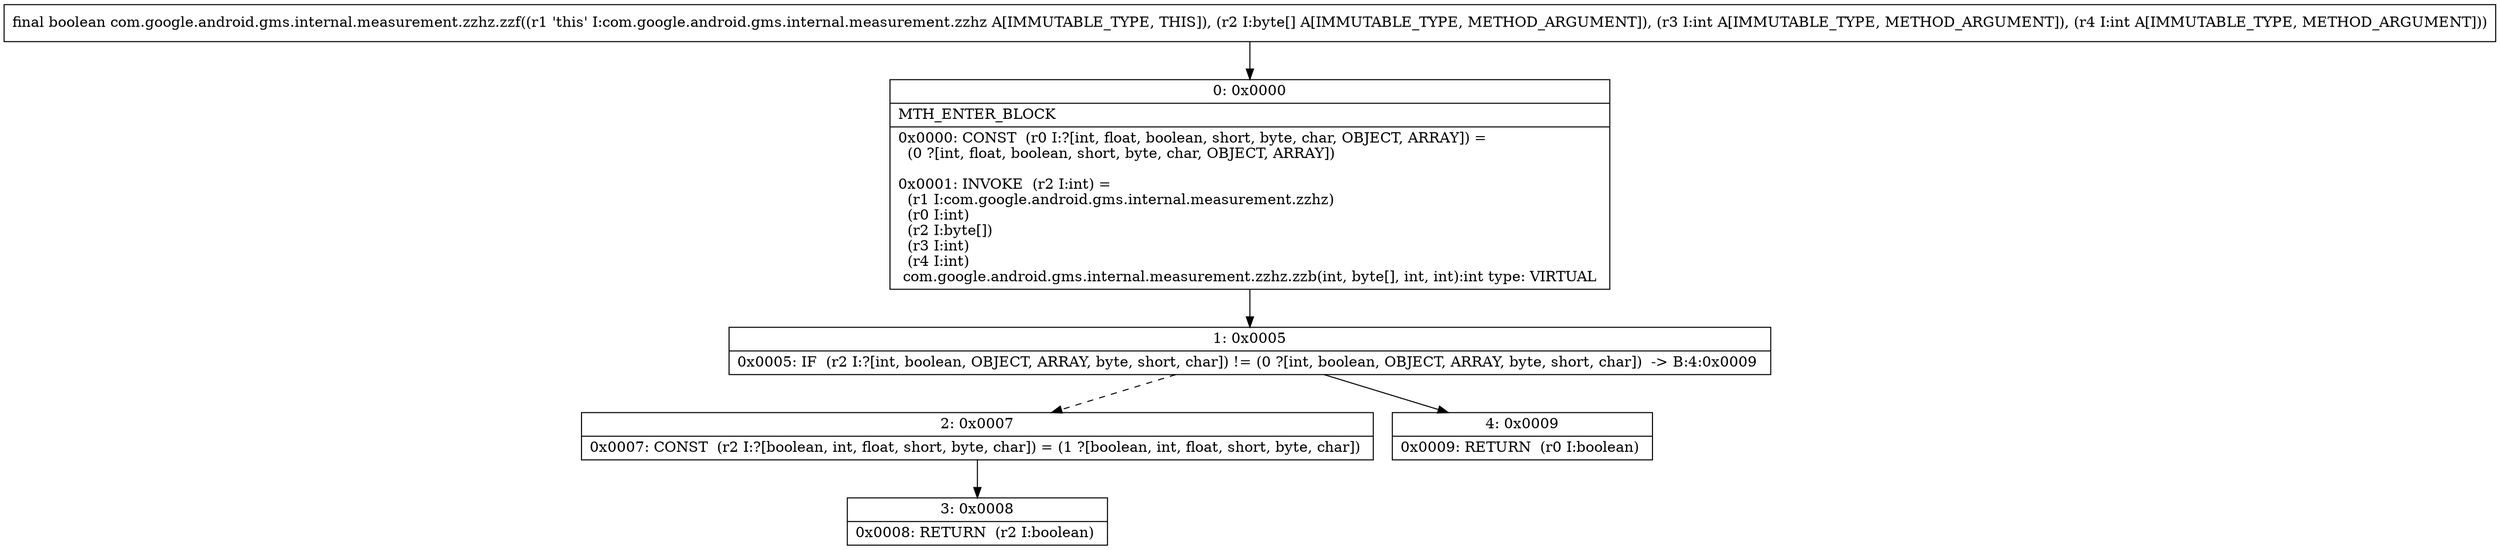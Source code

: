 digraph "CFG forcom.google.android.gms.internal.measurement.zzhz.zzf([BII)Z" {
Node_0 [shape=record,label="{0\:\ 0x0000|MTH_ENTER_BLOCK\l|0x0000: CONST  (r0 I:?[int, float, boolean, short, byte, char, OBJECT, ARRAY]) = \l  (0 ?[int, float, boolean, short, byte, char, OBJECT, ARRAY])\l \l0x0001: INVOKE  (r2 I:int) = \l  (r1 I:com.google.android.gms.internal.measurement.zzhz)\l  (r0 I:int)\l  (r2 I:byte[])\l  (r3 I:int)\l  (r4 I:int)\l com.google.android.gms.internal.measurement.zzhz.zzb(int, byte[], int, int):int type: VIRTUAL \l}"];
Node_1 [shape=record,label="{1\:\ 0x0005|0x0005: IF  (r2 I:?[int, boolean, OBJECT, ARRAY, byte, short, char]) != (0 ?[int, boolean, OBJECT, ARRAY, byte, short, char])  \-\> B:4:0x0009 \l}"];
Node_2 [shape=record,label="{2\:\ 0x0007|0x0007: CONST  (r2 I:?[boolean, int, float, short, byte, char]) = (1 ?[boolean, int, float, short, byte, char]) \l}"];
Node_3 [shape=record,label="{3\:\ 0x0008|0x0008: RETURN  (r2 I:boolean) \l}"];
Node_4 [shape=record,label="{4\:\ 0x0009|0x0009: RETURN  (r0 I:boolean) \l}"];
MethodNode[shape=record,label="{final boolean com.google.android.gms.internal.measurement.zzhz.zzf((r1 'this' I:com.google.android.gms.internal.measurement.zzhz A[IMMUTABLE_TYPE, THIS]), (r2 I:byte[] A[IMMUTABLE_TYPE, METHOD_ARGUMENT]), (r3 I:int A[IMMUTABLE_TYPE, METHOD_ARGUMENT]), (r4 I:int A[IMMUTABLE_TYPE, METHOD_ARGUMENT])) }"];
MethodNode -> Node_0;
Node_0 -> Node_1;
Node_1 -> Node_2[style=dashed];
Node_1 -> Node_4;
Node_2 -> Node_3;
}

